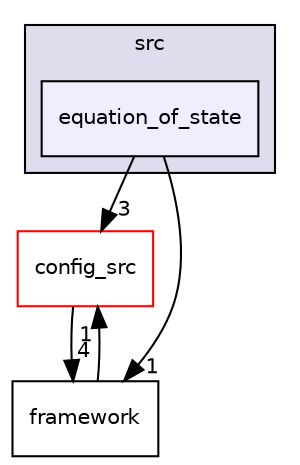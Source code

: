 digraph "/home/adcroft/GitHub/workspace/Gaea-stats-MOM6-examples/MOM6-examples/src/MOM6/src/equation_of_state" {
  compound=true
  node [ fontsize="10", fontname="Helvetica"];
  edge [ labelfontsize="10", labelfontname="Helvetica"];
  subgraph clusterdir_68267d1309a1af8e8297ef4c3efbcdba {
    graph [ bgcolor="#ddddee", pencolor="black", label="src" fontname="Helvetica", fontsize="10", URL="dir_68267d1309a1af8e8297ef4c3efbcdba.html"]
  dir_2e79efa5a200c32482668df7b7b77ba8 [shape=box, label="equation_of_state", style="filled", fillcolor="#eeeeff", pencolor="black", URL="dir_2e79efa5a200c32482668df7b7b77ba8.html"];
  }
  dir_bbbeac63f53ec5ea699fa4cbaa8c4afb [shape=box label="config_src" fillcolor="white" style="filled" color="red" URL="dir_bbbeac63f53ec5ea699fa4cbaa8c4afb.html"];
  dir_5752cadd8276ecfd63d9b924f2a4d4b5 [shape=box label="framework" URL="dir_5752cadd8276ecfd63d9b924f2a4d4b5.html"];
  dir_bbbeac63f53ec5ea699fa4cbaa8c4afb->dir_5752cadd8276ecfd63d9b924f2a4d4b5 [headlabel="4", labeldistance=1.5 headhref="dir_000000_000009.html"];
  dir_5752cadd8276ecfd63d9b924f2a4d4b5->dir_bbbeac63f53ec5ea699fa4cbaa8c4afb [headlabel="1", labeldistance=1.5 headhref="dir_000009_000000.html"];
  dir_2e79efa5a200c32482668df7b7b77ba8->dir_bbbeac63f53ec5ea699fa4cbaa8c4afb [headlabel="3", labeldistance=1.5 headhref="dir_000008_000000.html"];
  dir_2e79efa5a200c32482668df7b7b77ba8->dir_5752cadd8276ecfd63d9b924f2a4d4b5 [headlabel="1", labeldistance=1.5 headhref="dir_000008_000009.html"];
}
